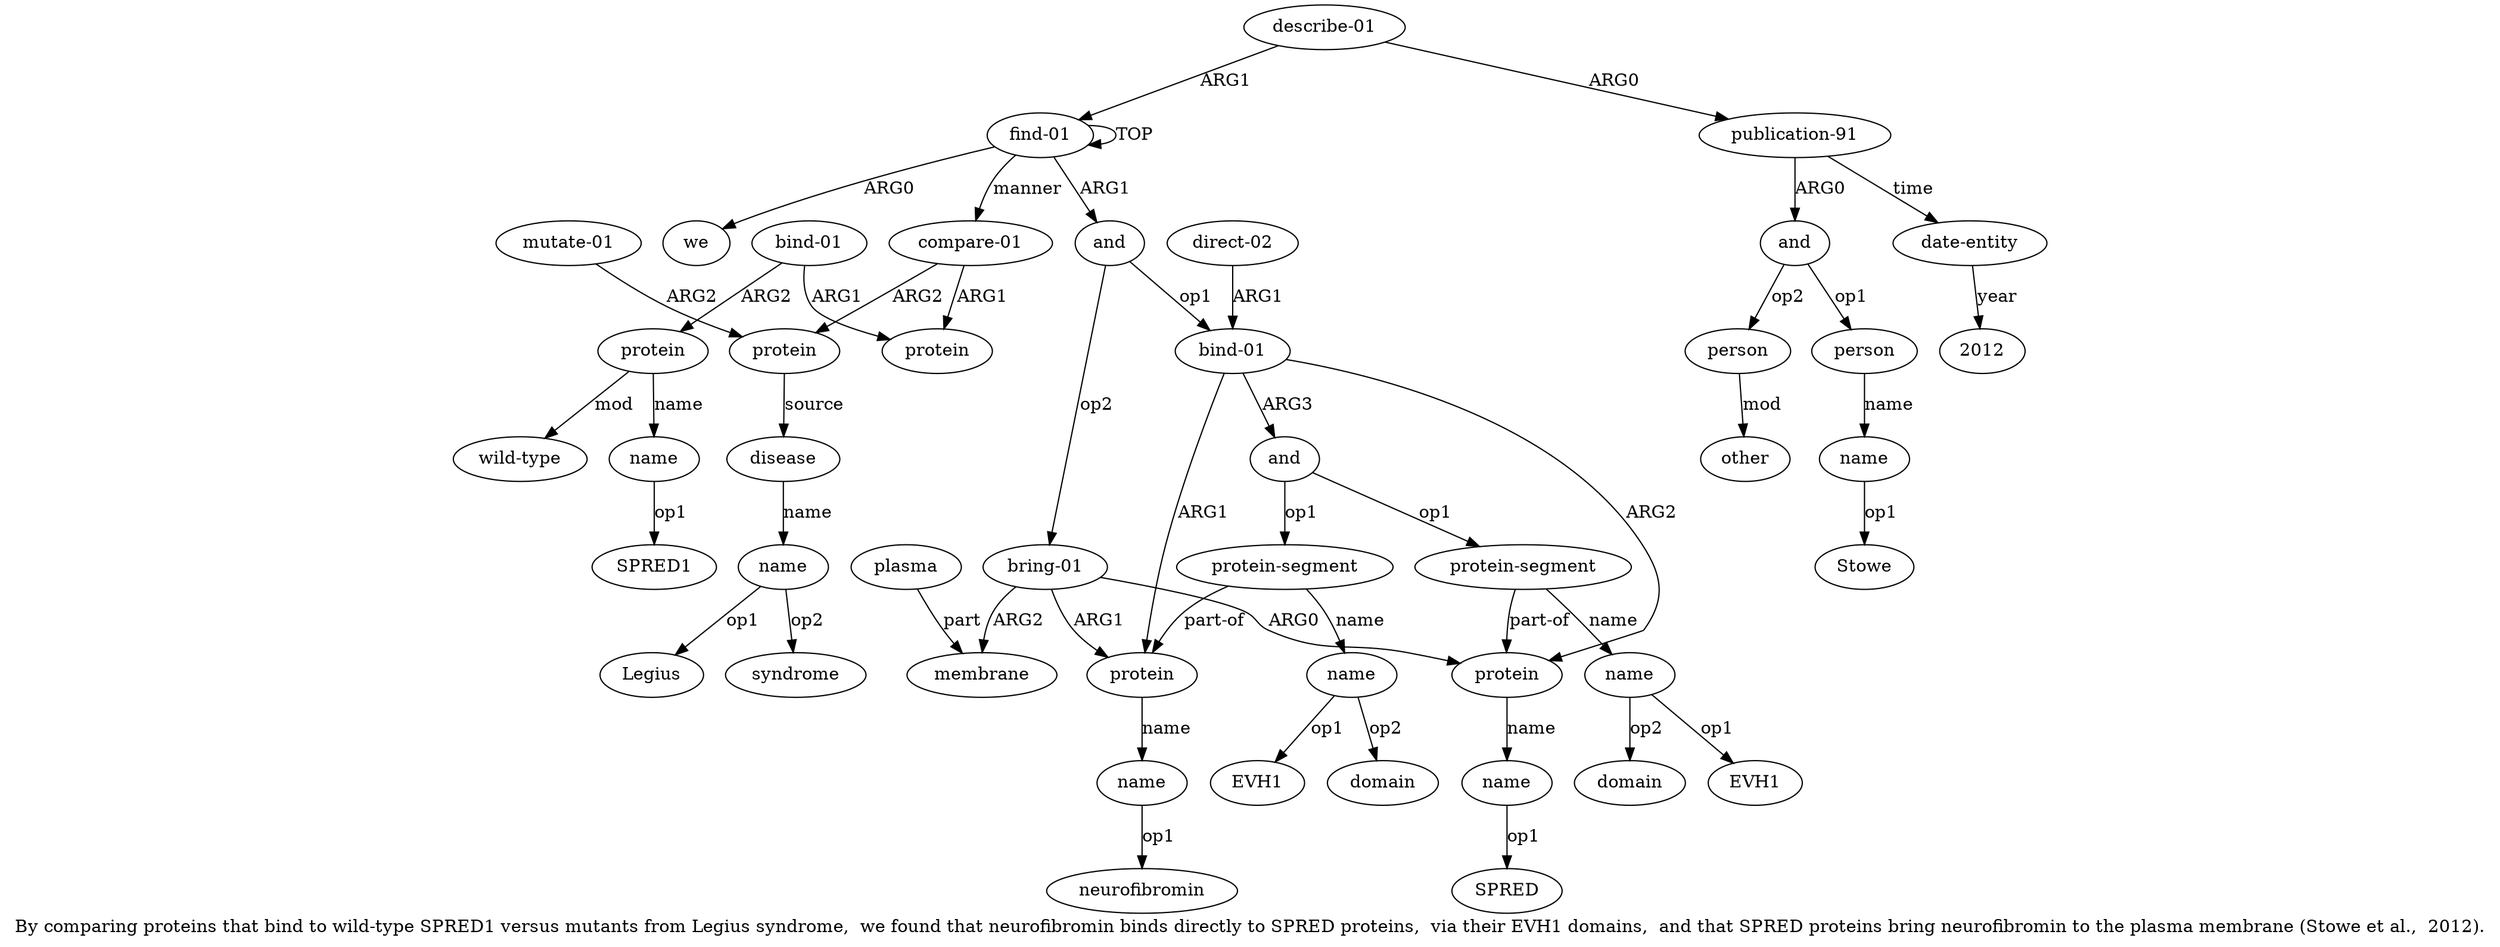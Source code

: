 digraph  {
	graph [label="By comparing proteins that bind to wild-type SPRED1 versus mutants from Legius syndrome,  we found that neurofibromin binds directly \
to SPRED proteins,  via their EVH1 domains,  and that SPRED proteins bring neurofibromin to the plasma membrane (Stowe et al.,  \
2012)."];
	node [label="\N"];
	a20	 [color=black,
		gold_ind=20,
		gold_label=protein,
		label=protein,
		test_ind=20,
		test_label=protein];
	a21	 [color=black,
		gold_ind=21,
		gold_label=name,
		label=name,
		test_ind=21,
		test_label=name];
	a20 -> a21 [key=0,
	color=black,
	gold_label=name,
	label=name,
	test_label=name];
a22 [color=black,
	gold_ind=22,
	gold_label="wild-type",
	label="wild-type",
	test_ind=22,
	test_label="wild-type"];
a20 -> a22 [key=0,
color=black,
gold_label=mod,
label=mod,
test_label=mod];
"a21 SPRED1" [color=black,
gold_ind=-1,
gold_label=SPRED1,
label=SPRED1,
test_ind=-1,
test_label=SPRED1];
a21 -> "a21 SPRED1" [key=0,
color=black,
gold_label=op1,
label=op1,
test_label=op1];
a23 [color=black,
gold_ind=23,
gold_label=protein,
label=protein,
test_ind=23,
test_label=protein];
a25 [color=black,
gold_ind=25,
gold_label=disease,
label=disease,
test_ind=25,
test_label=disease];
a23 -> a25 [key=0,
color=black,
gold_label=source,
label=source,
test_label=source];
a24 [color=black,
gold_ind=24,
gold_label="mutate-01",
label="mutate-01",
test_ind=24,
test_label="mutate-01"];
a24 -> a23 [key=0,
color=black,
gold_label=ARG2,
label=ARG2,
test_label=ARG2];
a26 [color=black,
gold_ind=26,
gold_label=name,
label=name,
test_ind=26,
test_label=name];
a25 -> a26 [key=0,
color=black,
gold_label=name,
label=name,
test_label=name];
"a26 Legius" [color=black,
gold_ind=-1,
gold_label=Legius,
label=Legius,
test_ind=-1,
test_label=Legius];
a26 -> "a26 Legius" [key=0,
color=black,
gold_label=op1,
label=op1,
test_label=op1];
"a26 syndrome" [color=black,
gold_ind=-1,
gold_label=syndrome,
label=syndrome,
test_ind=-1,
test_label=syndrome];
a26 -> "a26 syndrome" [key=0,
color=black,
gold_label=op2,
label=op2,
test_label=op2];
a27 [color=black,
gold_ind=27,
gold_label="describe-01",
label="describe-01",
test_ind=27,
test_label="describe-01"];
a28 [color=black,
gold_ind=28,
gold_label="publication-91",
label="publication-91",
test_ind=28,
test_label="publication-91"];
a27 -> a28 [key=0,
color=black,
gold_label=ARG0,
label=ARG0,
test_label=ARG0];
a0 [color=black,
gold_ind=0,
gold_label="find-01",
label="find-01",
test_ind=0,
test_label="find-01"];
a27 -> a0 [key=0,
color=black,
gold_label=ARG1,
label=ARG1,
test_label=ARG1];
a29 [color=black,
gold_ind=29,
gold_label=and,
label=and,
test_ind=29,
test_label=and];
a28 -> a29 [key=0,
color=black,
gold_label=ARG0,
label=ARG0,
test_label=ARG0];
a34 [color=black,
gold_ind=34,
gold_label="date-entity",
label="date-entity",
test_ind=34,
test_label="date-entity"];
a28 -> a34 [key=0,
color=black,
gold_label=time,
label=time,
test_label=time];
a30 [color=black,
gold_ind=30,
gold_label=person,
label=person,
test_ind=30,
test_label=person];
a29 -> a30 [key=0,
color=black,
gold_label=op1,
label=op1,
test_label=op1];
a32 [color=black,
gold_ind=32,
gold_label=person,
label=person,
test_ind=32,
test_label=person];
a29 -> a32 [key=0,
color=black,
gold_label=op2,
label=op2,
test_label=op2];
a31 [color=black,
gold_ind=31,
gold_label=name,
label=name,
test_ind=31,
test_label=name];
"a31 Stowe" [color=black,
gold_ind=-1,
gold_label=Stowe,
label=Stowe,
test_ind=-1,
test_label=Stowe];
a31 -> "a31 Stowe" [key=0,
color=black,
gold_label=op1,
label=op1,
test_label=op1];
a30 -> a31 [key=0,
color=black,
gold_label=name,
label=name,
test_label=name];
a33 [color=black,
gold_ind=33,
gold_label=other,
label=other,
test_ind=33,
test_label=other];
"a34 2012" [color=black,
gold_ind=-1,
gold_label=2012,
label=2012,
test_ind=-1,
test_label=2012];
a34 -> "a34 2012" [key=0,
color=black,
gold_label=year,
label=year,
test_label=year];
a32 -> a33 [key=0,
color=black,
gold_label=mod,
label=mod,
test_label=mod];
a15 [color=black,
gold_ind=15,
gold_label=membrane,
label=membrane,
test_ind=15,
test_label=membrane];
a14 [color=black,
gold_ind=14,
gold_label="bring-01",
label="bring-01",
test_ind=14,
test_label="bring-01"];
a14 -> a15 [key=0,
color=black,
gold_label=ARG2,
label=ARG2,
test_label=ARG2];
a4 [color=black,
gold_ind=4,
gold_label=protein,
label=protein,
test_ind=4,
test_label=protein];
a14 -> a4 [key=0,
color=black,
gold_label=ARG1,
label=ARG1,
test_label=ARG1];
a6 [color=black,
gold_ind=6,
gold_label=protein,
label=protein,
test_ind=6,
test_label=protein];
a14 -> a6 [key=0,
color=black,
gold_label=ARG0,
label=ARG0,
test_label=ARG0];
a17 [color=black,
gold_ind=17,
gold_label="compare-01",
label="compare-01",
test_ind=17,
test_label="compare-01"];
a17 -> a23 [key=0,
color=black,
gold_label=ARG2,
label=ARG2,
test_label=ARG2];
a18 [color=black,
gold_ind=18,
gold_label=protein,
label=protein,
test_ind=18,
test_label=protein];
a17 -> a18 [key=0,
color=black,
gold_label=ARG1,
label=ARG1,
test_label=ARG1];
a16 [color=black,
gold_ind=16,
gold_label=plasma,
label=plasma,
test_ind=16,
test_label=plasma];
a16 -> a15 [key=0,
color=black,
gold_label=part,
label=part,
test_label=part];
a11 [color=black,
gold_ind=11,
gold_label="protein-segment",
label="protein-segment",
test_ind=11,
test_label="protein-segment"];
a12 [color=black,
gold_ind=12,
gold_label=name,
label=name,
test_ind=12,
test_label=name];
a11 -> a12 [key=0,
color=black,
gold_label=name,
label=name,
test_label=name];
a11 -> a6 [key=0,
color=black,
gold_label="part-of",
label="part-of",
test_label="part-of"];
a10 [color=black,
gold_ind=10,
gold_label=name,
label=name,
test_ind=10,
test_label=name];
"a10 domain" [color=black,
gold_ind=-1,
gold_label=domain,
label=domain,
test_ind=-1,
test_label=domain];
a10 -> "a10 domain" [key=0,
color=black,
gold_label=op2,
label=op2,
test_label=op2];
"a10 EVH1" [color=black,
gold_ind=-1,
gold_label=EVH1,
label=EVH1,
test_ind=-1,
test_label=EVH1];
a10 -> "a10 EVH1" [key=0,
color=black,
gold_label=op1,
label=op1,
test_label=op1];
a13 [color=black,
gold_ind=13,
gold_label="direct-02",
label="direct-02",
test_ind=13,
test_label="direct-02"];
a3 [color=black,
gold_ind=3,
gold_label="bind-01",
label="bind-01",
test_ind=3,
test_label="bind-01"];
a13 -> a3 [key=0,
color=black,
gold_label=ARG1,
label=ARG1,
test_label=ARG1];
"a12 EVH1" [color=black,
gold_ind=-1,
gold_label=EVH1,
label=EVH1,
test_ind=-1,
test_label=EVH1];
a12 -> "a12 EVH1" [key=0,
color=black,
gold_label=op1,
label=op1,
test_label=op1];
"a12 domain" [color=black,
gold_ind=-1,
gold_label=domain,
label=domain,
test_ind=-1,
test_label=domain];
a12 -> "a12 domain" [key=0,
color=black,
gold_label=op2,
label=op2,
test_label=op2];
a19 [color=black,
gold_ind=19,
gold_label="bind-01",
label="bind-01",
test_ind=19,
test_label="bind-01"];
a19 -> a20 [key=0,
color=black,
gold_label=ARG2,
label=ARG2,
test_label=ARG2];
a19 -> a18 [key=0,
color=black,
gold_label=ARG1,
label=ARG1,
test_label=ARG1];
"a5 neurofibromin" [color=black,
gold_ind=-1,
gold_label=neurofibromin,
label=neurofibromin,
test_ind=-1,
test_label=neurofibromin];
a1 [color=black,
gold_ind=1,
gold_label=we,
label=we,
test_ind=1,
test_label=we];
a0 -> a17 [key=0,
color=black,
gold_label=manner,
label=manner,
test_label=manner];
a0 -> a1 [key=0,
color=black,
gold_label=ARG0,
label=ARG0,
test_label=ARG0];
a0 -> a0 [key=0,
color=black,
gold_label=TOP,
label=TOP,
test_label=TOP];
a2 [color=black,
gold_ind=2,
gold_label=and,
label=and,
test_ind=2,
test_label=and];
a0 -> a2 [key=0,
color=black,
gold_label=ARG1,
label=ARG1,
test_label=ARG1];
a3 -> a4 [key=0,
color=black,
gold_label=ARG1,
label=ARG1,
test_label=ARG1];
a3 -> a6 [key=0,
color=black,
gold_label=ARG2,
label=ARG2,
test_label=ARG2];
a8 [color=black,
gold_ind=8,
gold_label=and,
label=and,
test_ind=8,
test_label=and];
a3 -> a8 [key=0,
color=black,
gold_label=ARG3,
label=ARG3,
test_label=ARG3];
a2 -> a14 [key=0,
color=black,
gold_label=op2,
label=op2,
test_label=op2];
a2 -> a3 [key=0,
color=black,
gold_label=op1,
label=op1,
test_label=op1];
a5 [color=black,
gold_ind=5,
gold_label=name,
label=name,
test_ind=5,
test_label=name];
a5 -> "a5 neurofibromin" [key=0,
color=black,
gold_label=op1,
label=op1,
test_label=op1];
a4 -> a5 [key=0,
color=black,
gold_label=name,
label=name,
test_label=name];
a7 [color=black,
gold_ind=7,
gold_label=name,
label=name,
test_ind=7,
test_label=name];
"a7 SPRED" [color=black,
gold_ind=-1,
gold_label=SPRED,
label=SPRED,
test_ind=-1,
test_label=SPRED];
a7 -> "a7 SPRED" [key=0,
color=black,
gold_label=op1,
label=op1,
test_label=op1];
a6 -> a7 [key=0,
color=black,
gold_label=name,
label=name,
test_label=name];
a9 [color=black,
gold_ind=9,
gold_label="protein-segment",
label="protein-segment",
test_ind=9,
test_label="protein-segment"];
a9 -> a10 [key=0,
color=black,
gold_label=name,
label=name,
test_label=name];
a9 -> a4 [key=0,
color=black,
gold_label="part-of",
label="part-of",
test_label="part-of"];
a8 -> a11 [key=0,
color=black,
gold_label=op1,
label=op1,
test_label=op1];
a8 -> a9 [key=0,
color=black,
gold_label=op1,
label=op1,
test_label=op1];
}
